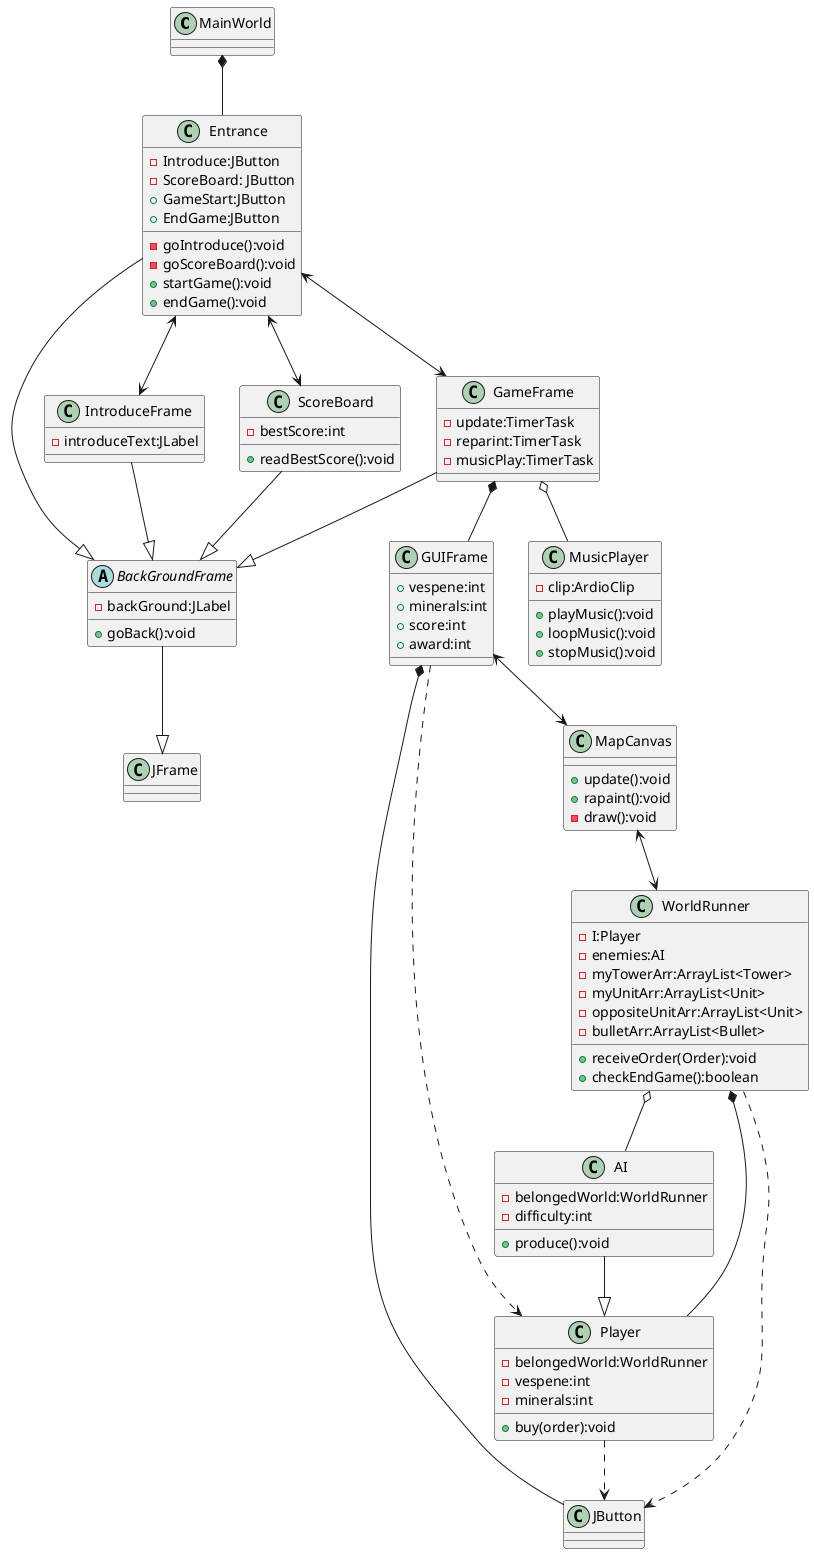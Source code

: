 @startuml
MainWorld *--Entrance
abstract class BackGroundFrame
{
    - backGround:JLabel
    + goBack():void
}
class Entrance
{
    - Introduce:JButton
    - ScoreBoard: JButton
    + GameStart:JButton
    + EndGame:JButton
    - goIntroduce():void
    - goScoreBoard():void
    + startGame():void
    + endGame():void
}
Entrance --|>BackGroundFrame
class IntroduceFrame
{
    - introduceText:JLabel
}
IntroduceFrame--|>BackGroundFrame
ScoreBoard--|>BackGroundFrame
class GameFrame{
- update:TimerTask
- reparint:TimerTask
-musicPlay:TimerTask
}
GameFrame--|>BackGroundFrame
BackGroundFrame--|>JFrame
Entrance<-->IntroduceFrame
Entrance<-->GameFrame
class ScoreBoard
{
- bestScore:int
+ readBestScore():void
}
Entrance<-->ScoreBoard
class MusicPlayer
{
    -clip:ArdioClip
    + playMusic():void
    + loopMusic():void 
    + stopMusic():void
}
GameFrame o--MusicPlayer
class GUIFrame
{
    + vespene:int 
    + minerals:int 
    + score:int 
    + award:int
}
GameFrame *--GUIFrame
class MapCanvas
{
    + update():void
    + rapaint():void
    - draw():void
}
GUIFrame<-->MapCanvas
GUIFrame *--JButton
class WorldRunner
{
    - I:Player
    - enemies:AI
    - myTowerArr:ArrayList<Tower>
    - myUnitArr:ArrayList<Unit>
    - oppositeUnitArr:ArrayList<Unit>
    - bulletArr:ArrayList<Bullet>
    + receiveOrder(Order):void
    + checkEndGame():boolean
}
WorldRunner..>JButton
class Player
{
    - belongedWorld:WorldRunner
    - vespene:int
    - minerals:int
    + buy(order):void
}
GUIFrame..>Player
Player..>JButton
MapCanvas<-->WorldRunner
WorldRunner *--Player
class AI
{
    - belongedWorld:WorldRunner
    + produce():void 
    - difficulty:int
}
WorldRunner o--AI
AI --|>Player
@enduml